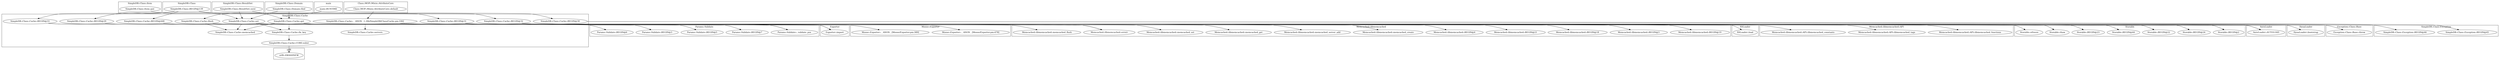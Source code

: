 digraph {
graph [overlap=false]
subgraph cluster_Storable {
	label="Storable";
	"Storable::nfreeze";
	"Storable::thaw";
	"Storable::BEGIN@2";
	"Storable::BEGIN@24";
	"Storable::BEGIN@22";
	"Storable::BEGIN@44";
	"Storable::BEGIN@23";
}
subgraph cluster_DynaLoader {
	label="DynaLoader";
	"DynaLoader::bootstrap";
}
subgraph cluster_SimpleDB_Class_Cache {
	label="SimpleDB::Class::Cache";
	"SimpleDB::Class::Cache::BEGIN@33";
	"SimpleDB::Class::Cache::BEGIN@448";
	"SimpleDB::Class::Cache::__ANON__[../lib/SimpleDB/Class/Cache.pm:106]";
	"SimpleDB::Class::Cache::memcached";
	"SimpleDB::Class::Cache::servers";
	"SimpleDB::Class::Cache::BEGIN@31";
	"SimpleDB::Class::Cache::set";
	"SimpleDB::Class::Cache::BEGIN@32";
	"SimpleDB::Class::Cache::CORE:subst";
	"SimpleDB::Class::Cache::fix_key";
	"SimpleDB::Class::Cache::get";
	"SimpleDB::Class::Cache::BEGIN@30";
	"SimpleDB::Class::Cache::flush";
	"SimpleDB::Class::Cache::BEGIN@29";
}
subgraph cluster_Moose_Exporter {
	label="Moose::Exporter";
	"Moose::Exporter::__ANON__[Moose/Exporter.pm:389]";
	"Moose::Exporter::__ANON__[Moose/Exporter.pm:478]";
}
subgraph cluster_SimpleDB_Class_Item {
	label="SimpleDB::Class::Item";
	"SimpleDB::Class::Item::put";
}
subgraph cluster_XSLoader {
	label="XSLoader";
	"XSLoader::load";
}
subgraph cluster_utf8 {
	label="utf8";
	"utf8::SWASHNEW";
}
subgraph cluster_Params_Validate {
	label="Params::Validate";
	"Params::Validate::_validate_pos";
	"Params::Validate::BEGIN@7";
	"Params::Validate::BEGIN@5";
	"Params::Validate::BEGIN@3";
	"Params::Validate::BEGIN@6";
}
subgraph cluster_SimpleDB_Class {
	label="SimpleDB::Class";
	"SimpleDB::Class::BEGIN@139";
}
subgraph cluster_SimpleDB_Class_ResultSet {
	label="SimpleDB::Class::ResultSet";
	"SimpleDB::Class::ResultSet::next";
}
subgraph cluster_SimpleDB_Class_Domain {
	label="SimpleDB::Class::Domain";
	"SimpleDB::Class::Domain::find";
}
subgraph cluster_Memcached_libmemcached {
	label="Memcached::libmemcached";
	"Memcached::libmemcached::memcached_set";
	"Memcached::libmemcached::memcached_server_add";
	"Memcached::libmemcached::memcached_flush";
	"Memcached::libmemcached::errstr";
	"Memcached::libmemcached::memcached_get";
	"Memcached::libmemcached::BEGIN@4";
	"Memcached::libmemcached::BEGIN@19";
	"Memcached::libmemcached::BEGIN@3";
	"Memcached::libmemcached::memcached_create";
	"Memcached::libmemcached::BEGIN@18";
	"Memcached::libmemcached::BEGIN@21";
}
subgraph cluster_Exporter {
	label="Exporter";
	"Exporter::import";
}
subgraph cluster_AutoLoader {
	label="AutoLoader";
	"AutoLoader::AUTOLOAD";
}
subgraph cluster_main {
	label="main";
	"main::RUNTIME";
}
subgraph cluster_Class_MOP_Mixin_AttributeCore {
	label="Class::MOP::Mixin::AttributeCore";
	"Class::MOP::Mixin::AttributeCore::default";
}
subgraph cluster_SimpleDB_Class_Exception {
	label="SimpleDB::Class::Exception";
	"SimpleDB::Class::Exception::BEGIN@45";
	"SimpleDB::Class::Exception::BEGIN@46";
}
subgraph cluster_Exception_Class_Base {
	label="Exception::Class::Base";
	"Exception::Class::Base::throw";
}
subgraph cluster_Memcached_libmemcached_API {
	label="Memcached::libmemcached::API";
	"Memcached::libmemcached::API::libmemcached_functions";
	"Memcached::libmemcached::API::libmemcached_tags";
	"Memcached::libmemcached::API::libmemcached_constants";
}
"SimpleDB::Class::Cache::__ANON__[../lib/SimpleDB/Class/Cache.pm:106]" -> "Memcached::libmemcached::memcached_server_add";
"SimpleDB::Class::Cache::set" -> "Storable::nfreeze";
"SimpleDB::Class::Cache::BEGIN@33" -> "Params::Validate::BEGIN@7";
"SimpleDB::Class::Cache::BEGIN@32" -> "Storable::BEGIN@24";
"SimpleDB::Class::Cache::BEGIN@31" -> "Exporter::import";
"SimpleDB::Class::Cache::BEGIN@33" -> "Exporter::import";
"SimpleDB::Class::Cache::BEGIN@448" -> "Moose::Exporter::__ANON__[Moose/Exporter.pm:478]";
"SimpleDB::Class::Cache::BEGIN@33" -> "Params::Validate::BEGIN@5";
"SimpleDB::Class::Cache::BEGIN@32" -> "Storable::BEGIN@22";
"SimpleDB::Class::Cache::BEGIN@32" -> "DynaLoader::bootstrap";
"SimpleDB::Class::Cache::BEGIN@31" -> "Memcached::libmemcached::BEGIN@4";
"SimpleDB::Class::Cache::BEGIN@31" -> "Memcached::libmemcached::BEGIN@19";
"SimpleDB::Class::Cache::BEGIN@31" -> "Memcached::libmemcached::API::libmemcached_constants";
"SimpleDB::Class::ResultSet::next" -> "SimpleDB::Class::Cache::get";
"SimpleDB::Class::Domain::find" -> "SimpleDB::Class::Cache::get";
"SimpleDB::Class::Cache::__ANON__[../lib/SimpleDB/Class/Cache.pm:106]" -> "SimpleDB::Class::Cache::servers";
"SimpleDB::Class::BEGIN@139" -> "SimpleDB::Class::Cache::BEGIN@31";
"SimpleDB::Class::Item::put" -> "SimpleDB::Class::Cache::set";
"SimpleDB::Class::ResultSet::next" -> "SimpleDB::Class::Cache::set";
"SimpleDB::Class::Domain::find" -> "SimpleDB::Class::Cache::set";
"SimpleDB::Class::Cache::BEGIN@30" -> "SimpleDB::Class::Exception::BEGIN@45";
"SimpleDB::Class::Cache::BEGIN@31" -> "Memcached::libmemcached::BEGIN@21";
"Class::MOP::Mixin::AttributeCore::default" -> "SimpleDB::Class::Cache::__ANON__[../lib/SimpleDB/Class/Cache.pm:106]";
"SimpleDB::Class::Cache::BEGIN@31" -> "Memcached::libmemcached::API::libmemcached_functions";
"SimpleDB::Class::Cache::BEGIN@32" -> "Storable::BEGIN@2";
"SimpleDB::Class::Cache::BEGIN@31" -> "Memcached::libmemcached::BEGIN@3";
"main::RUNTIME" -> "SimpleDB::Class::Cache::flush";
"SimpleDB::Class::Cache::get" -> "Memcached::libmemcached::errstr";
"SimpleDB::Class::Cache::set" -> "Memcached::libmemcached::errstr";
"SimpleDB::Class::Cache::flush" -> "Memcached::libmemcached::errstr";
"SimpleDB::Class::Cache::flush" -> "Memcached::libmemcached::memcached_flush";
"SimpleDB::Class::Cache::get" -> "Params::Validate::_validate_pos";
"SimpleDB::Class::Cache::set" -> "Params::Validate::_validate_pos";
"SimpleDB::Class::Cache::BEGIN@31" -> "XSLoader::load";
"SimpleDB::Class::BEGIN@139" -> "SimpleDB::Class::Cache::BEGIN@29";
"SimpleDB::Class::Cache::BEGIN@33" -> "Params::Validate::BEGIN@6";
"SimpleDB::Class::Cache::get" -> "Memcached::libmemcached::memcached_get";
"SimpleDB::Class::Cache::BEGIN@32" -> "Storable::BEGIN@23";
"SimpleDB::Class::BEGIN@139" -> "SimpleDB::Class::Cache::BEGIN@448";
"SimpleDB::Class::Cache::BEGIN@30" -> "SimpleDB::Class::Exception::BEGIN@46";
"SimpleDB::Class::BEGIN@139" -> "SimpleDB::Class::Cache::BEGIN@32";
"SimpleDB::Class::BEGIN@139" -> "SimpleDB::Class::Cache::BEGIN@30";
"SimpleDB::Class::Cache::get" -> "AutoLoader::AUTOLOAD";
"SimpleDB::Class::Cache::set" -> "AutoLoader::AUTOLOAD";
"SimpleDB::Class::Cache::fix_key" -> "SimpleDB::Class::Cache::CORE:subst";
"SimpleDB::Class::Cache::get" -> "SimpleDB::Class::Cache::fix_key";
"SimpleDB::Class::Cache::set" -> "SimpleDB::Class::Cache::fix_key";
"SimpleDB::Class::Cache::__ANON__[../lib/SimpleDB/Class/Cache.pm:106]" -> "Memcached::libmemcached::memcached_create";
"SimpleDB::Class::Cache::BEGIN@29" -> "Moose::Exporter::__ANON__[Moose/Exporter.pm:389]";
"SimpleDB::Class::Cache::CORE:subst" -> "utf8::SWASHNEW";
"SimpleDB::Class::Cache::BEGIN@32" -> "Storable::BEGIN@44";
"SimpleDB::Class::Cache::set" -> "Memcached::libmemcached::memcached_set";
"SimpleDB::Class::BEGIN@139" -> "SimpleDB::Class::Cache::BEGIN@33";
"SimpleDB::Class::Cache::get" -> "SimpleDB::Class::Cache::memcached";
"SimpleDB::Class::Cache::set" -> "SimpleDB::Class::Cache::memcached";
"SimpleDB::Class::Cache::flush" -> "SimpleDB::Class::Cache::memcached";
"SimpleDB::Class::Cache::get" -> "Storable::thaw";
"SimpleDB::Class::Cache::get" -> "Exception::Class::Base::throw";
"SimpleDB::Class::Cache::BEGIN@31" -> "Memcached::libmemcached::API::libmemcached_tags";
"SimpleDB::Class::Cache::BEGIN@31" -> "Memcached::libmemcached::BEGIN@18";
"SimpleDB::Class::Cache::BEGIN@33" -> "Params::Validate::BEGIN@3";
}
